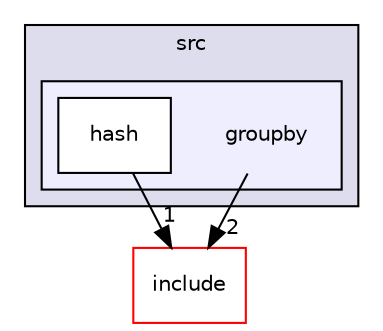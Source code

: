 digraph "groupby" {
  compound=true
  node [ fontsize="10", fontname="Helvetica"];
  edge [ labelfontsize="10", labelfontname="Helvetica"];
  subgraph clusterdir_68267d1309a1af8e8297ef4c3efbcdba {
    graph [ bgcolor="#ddddee", pencolor="black", label="src" fontname="Helvetica", fontsize="10", URL="dir_68267d1309a1af8e8297ef4c3efbcdba.html"]
  subgraph clusterdir_90e6b1e2f287d433df14197820adf3de {
    graph [ bgcolor="#eeeeff", pencolor="black", label="" URL="dir_90e6b1e2f287d433df14197820adf3de.html"];
    dir_90e6b1e2f287d433df14197820adf3de [shape=plaintext label="groupby"];
    dir_d5e6b2db0dd972b4bc23bd343326cd11 [shape=box label="hash" color="black" fillcolor="white" style="filled" URL="dir_d5e6b2db0dd972b4bc23bd343326cd11.html"];
  }
  }
  dir_d44c64559bbebec7f509842c48db8b23 [shape=box label="include" fillcolor="white" style="filled" color="red" URL="dir_d44c64559bbebec7f509842c48db8b23.html"];
  dir_90e6b1e2f287d433df14197820adf3de->dir_d44c64559bbebec7f509842c48db8b23 [headlabel="2", labeldistance=1.5 headhref="dir_000001_000005.html"];
  dir_d5e6b2db0dd972b4bc23bd343326cd11->dir_d44c64559bbebec7f509842c48db8b23 [headlabel="1", labeldistance=1.5 headhref="dir_000002_000005.html"];
}
